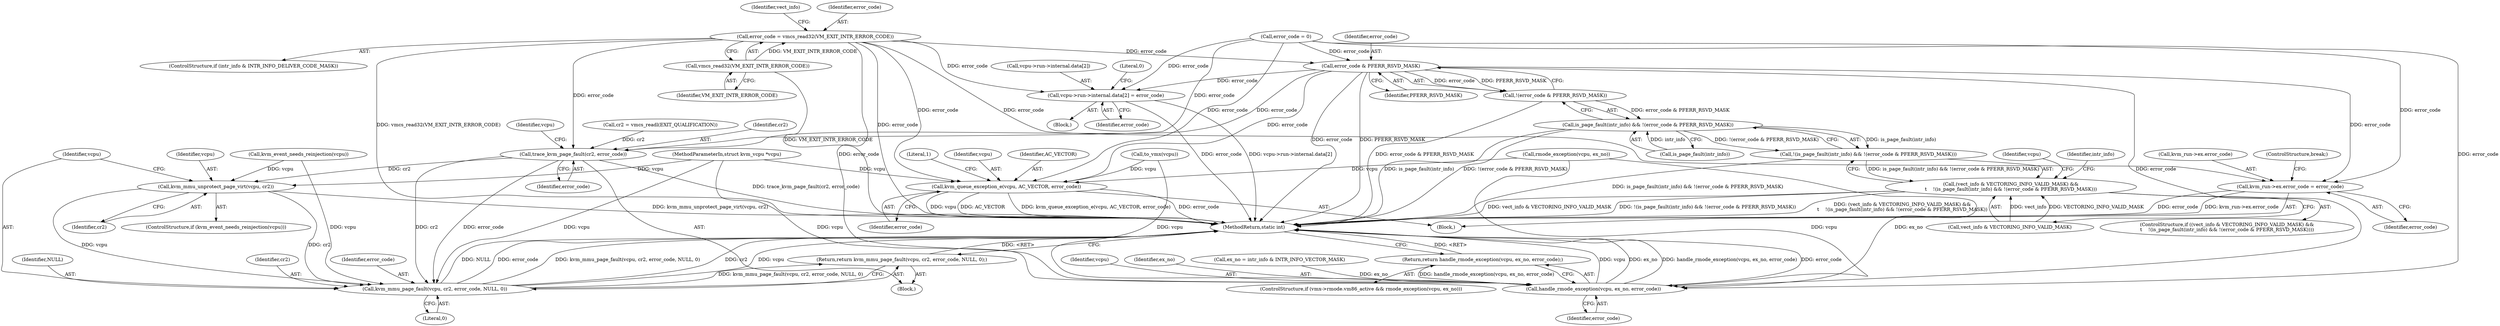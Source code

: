 digraph "0_linux_ef85b67385436ddc1998f45f1d6a210f935b3388@API" {
"1000194" [label="(Call,error_code = vmcs_read32(VM_EXIT_INTR_ERROR_CODE))"];
"1000196" [label="(Call,vmcs_read32(VM_EXIT_INTR_ERROR_CODE))"];
"1000208" [label="(Call,error_code & PFERR_RSVD_MASK)"];
"1000207" [label="(Call,!(error_code & PFERR_RSVD_MASK))"];
"1000204" [label="(Call,is_page_fault(intr_info) && !(error_code & PFERR_RSVD_MASK))"];
"1000203" [label="(Call,!(is_page_fault(intr_info) && !(error_code & PFERR_RSVD_MASK)))"];
"1000199" [label="(Call,(vect_info & VECTORING_INFO_VALID_MASK) &&\n\t    !(is_page_fault(intr_info) && !(error_code & PFERR_RSVD_MASK)))"];
"1000259" [label="(Call,vcpu->run->internal.data[2] = error_code)"];
"1000282" [label="(Call,trace_kvm_page_fault(cr2, error_code))"];
"1000288" [label="(Call,kvm_mmu_unprotect_page_virt(vcpu, cr2))"];
"1000292" [label="(Call,kvm_mmu_page_fault(vcpu, cr2, error_code, NULL, 0))"];
"1000291" [label="(Return,return kvm_mmu_page_fault(vcpu, cr2, error_code, NULL, 0);)"];
"1000314" [label="(Call,handle_rmode_exception(vcpu, ex_no, error_code))"];
"1000313" [label="(Return,return handle_rmode_exception(vcpu, ex_no, error_code);)"];
"1000322" [label="(Call,kvm_queue_exception_e(vcpu, AC_VECTOR, error_code))"];
"1000447" [label="(Call,kvm_run->ex.error_code = error_code)"];
"1000457" [label="(MethodReturn,static int)"];
"1000205" [label="(Call,is_page_fault(intr_info))"];
"1000282" [label="(Call,trace_kvm_page_fault(cr2, error_code))"];
"1000201" [label="(Identifier,vect_info)"];
"1000447" [label="(Call,kvm_run->ex.error_code = error_code)"];
"1000269" [label="(Identifier,error_code)"];
"1000260" [label="(Call,vcpu->run->internal.data[2])"];
"1000287" [label="(Identifier,vcpu)"];
"1000195" [label="(Identifier,error_code)"];
"1000448" [label="(Call,kvm_run->ex.error_code)"];
"1000190" [label="(ControlStructure,if (intr_info & INTR_INFO_DELIVER_CODE_MASK))"];
"1000274" [label="(Identifier,intr_info)"];
"1000315" [label="(Identifier,vcpu)"];
"1000316" [label="(Identifier,ex_no)"];
"1000112" [label="(Call,to_vmx(vcpu))"];
"1000208" [label="(Call,error_code & PFERR_RSVD_MASK)"];
"1000275" [label="(Block,)"];
"1000278" [label="(Call,cr2 = vmcs_readl(EXIT_QUALIFICATION))"];
"1000203" [label="(Call,!(is_page_fault(intr_info) && !(error_code & PFERR_RSVD_MASK)))"];
"1000196" [label="(Call,vmcs_read32(VM_EXIT_INTR_ERROR_CODE))"];
"1000325" [label="(Identifier,error_code)"];
"1000296" [label="(Identifier,NULL)"];
"1000294" [label="(Identifier,cr2)"];
"1000320" [label="(Block,)"];
"1000293" [label="(Identifier,vcpu)"];
"1000211" [label="(Block,)"];
"1000322" [label="(Call,kvm_queue_exception_e(vcpu, AC_VECTOR, error_code))"];
"1000271" [label="(Literal,0)"];
"1000298" [label="(Call,ex_no = intr_info & INTR_INFO_VECTOR_MASK)"];
"1000327" [label="(Literal,1)"];
"1000453" [label="(Identifier,error_code)"];
"1000323" [label="(Identifier,vcpu)"];
"1000317" [label="(Identifier,error_code)"];
"1000259" [label="(Call,vcpu->run->internal.data[2] = error_code)"];
"1000209" [label="(Identifier,error_code)"];
"1000187" [label="(Call,error_code = 0)"];
"1000200" [label="(Call,vect_info & VECTORING_INFO_VALID_MASK)"];
"1000454" [label="(ControlStructure,break;)"];
"1000284" [label="(Identifier,error_code)"];
"1000313" [label="(Return,return handle_rmode_exception(vcpu, ex_no, error_code);)"];
"1000324" [label="(Identifier,AC_VECTOR)"];
"1000285" [label="(ControlStructure,if (kvm_event_needs_reinjection(vcpu)))"];
"1000288" [label="(Call,kvm_mmu_unprotect_page_virt(vcpu, cr2))"];
"1000204" [label="(Call,is_page_fault(intr_info) && !(error_code & PFERR_RSVD_MASK))"];
"1000295" [label="(Identifier,error_code)"];
"1000107" [label="(MethodParameterIn,struct kvm_vcpu *vcpu)"];
"1000290" [label="(Identifier,cr2)"];
"1000289" [label="(Identifier,vcpu)"];
"1000207" [label="(Call,!(error_code & PFERR_RSVD_MASK))"];
"1000215" [label="(Identifier,vcpu)"];
"1000292" [label="(Call,kvm_mmu_page_fault(vcpu, cr2, error_code, NULL, 0))"];
"1000199" [label="(Call,(vect_info & VECTORING_INFO_VALID_MASK) &&\n\t    !(is_page_fault(intr_info) && !(error_code & PFERR_RSVD_MASK)))"];
"1000291" [label="(Return,return kvm_mmu_page_fault(vcpu, cr2, error_code, NULL, 0);)"];
"1000198" [label="(ControlStructure,if ((vect_info & VECTORING_INFO_VALID_MASK) &&\n\t    !(is_page_fault(intr_info) && !(error_code & PFERR_RSVD_MASK))))"];
"1000310" [label="(Call,rmode_exception(vcpu, ex_no))"];
"1000286" [label="(Call,kvm_event_needs_reinjection(vcpu))"];
"1000194" [label="(Call,error_code = vmcs_read32(VM_EXIT_INTR_ERROR_CODE))"];
"1000303" [label="(ControlStructure,if (vmx->rmode.vm86_active && rmode_exception(vcpu, ex_no)))"];
"1000283" [label="(Identifier,cr2)"];
"1000210" [label="(Identifier,PFERR_RSVD_MASK)"];
"1000297" [label="(Literal,0)"];
"1000314" [label="(Call,handle_rmode_exception(vcpu, ex_no, error_code))"];
"1000197" [label="(Identifier,VM_EXIT_INTR_ERROR_CODE)"];
"1000194" -> "1000190"  [label="AST: "];
"1000194" -> "1000196"  [label="CFG: "];
"1000195" -> "1000194"  [label="AST: "];
"1000196" -> "1000194"  [label="AST: "];
"1000201" -> "1000194"  [label="CFG: "];
"1000194" -> "1000457"  [label="DDG: error_code"];
"1000194" -> "1000457"  [label="DDG: vmcs_read32(VM_EXIT_INTR_ERROR_CODE)"];
"1000196" -> "1000194"  [label="DDG: VM_EXIT_INTR_ERROR_CODE"];
"1000194" -> "1000208"  [label="DDG: error_code"];
"1000194" -> "1000259"  [label="DDG: error_code"];
"1000194" -> "1000282"  [label="DDG: error_code"];
"1000194" -> "1000314"  [label="DDG: error_code"];
"1000194" -> "1000322"  [label="DDG: error_code"];
"1000194" -> "1000447"  [label="DDG: error_code"];
"1000196" -> "1000197"  [label="CFG: "];
"1000197" -> "1000196"  [label="AST: "];
"1000196" -> "1000457"  [label="DDG: VM_EXIT_INTR_ERROR_CODE"];
"1000208" -> "1000207"  [label="AST: "];
"1000208" -> "1000210"  [label="CFG: "];
"1000209" -> "1000208"  [label="AST: "];
"1000210" -> "1000208"  [label="AST: "];
"1000207" -> "1000208"  [label="CFG: "];
"1000208" -> "1000457"  [label="DDG: error_code"];
"1000208" -> "1000457"  [label="DDG: PFERR_RSVD_MASK"];
"1000208" -> "1000207"  [label="DDG: error_code"];
"1000208" -> "1000207"  [label="DDG: PFERR_RSVD_MASK"];
"1000187" -> "1000208"  [label="DDG: error_code"];
"1000208" -> "1000259"  [label="DDG: error_code"];
"1000208" -> "1000282"  [label="DDG: error_code"];
"1000208" -> "1000314"  [label="DDG: error_code"];
"1000208" -> "1000322"  [label="DDG: error_code"];
"1000208" -> "1000447"  [label="DDG: error_code"];
"1000207" -> "1000204"  [label="AST: "];
"1000204" -> "1000207"  [label="CFG: "];
"1000207" -> "1000457"  [label="DDG: error_code & PFERR_RSVD_MASK"];
"1000207" -> "1000204"  [label="DDG: error_code & PFERR_RSVD_MASK"];
"1000204" -> "1000203"  [label="AST: "];
"1000204" -> "1000205"  [label="CFG: "];
"1000205" -> "1000204"  [label="AST: "];
"1000203" -> "1000204"  [label="CFG: "];
"1000204" -> "1000457"  [label="DDG: !(error_code & PFERR_RSVD_MASK)"];
"1000204" -> "1000457"  [label="DDG: is_page_fault(intr_info)"];
"1000204" -> "1000203"  [label="DDG: is_page_fault(intr_info)"];
"1000204" -> "1000203"  [label="DDG: !(error_code & PFERR_RSVD_MASK)"];
"1000205" -> "1000204"  [label="DDG: intr_info"];
"1000203" -> "1000199"  [label="AST: "];
"1000199" -> "1000203"  [label="CFG: "];
"1000203" -> "1000457"  [label="DDG: is_page_fault(intr_info) && !(error_code & PFERR_RSVD_MASK)"];
"1000203" -> "1000199"  [label="DDG: is_page_fault(intr_info) && !(error_code & PFERR_RSVD_MASK)"];
"1000199" -> "1000198"  [label="AST: "];
"1000199" -> "1000200"  [label="CFG: "];
"1000200" -> "1000199"  [label="AST: "];
"1000215" -> "1000199"  [label="CFG: "];
"1000274" -> "1000199"  [label="CFG: "];
"1000199" -> "1000457"  [label="DDG: vect_info & VECTORING_INFO_VALID_MASK"];
"1000199" -> "1000457"  [label="DDG: !(is_page_fault(intr_info) && !(error_code & PFERR_RSVD_MASK))"];
"1000199" -> "1000457"  [label="DDG: (vect_info & VECTORING_INFO_VALID_MASK) &&\n\t    !(is_page_fault(intr_info) && !(error_code & PFERR_RSVD_MASK))"];
"1000200" -> "1000199"  [label="DDG: vect_info"];
"1000200" -> "1000199"  [label="DDG: VECTORING_INFO_VALID_MASK"];
"1000259" -> "1000211"  [label="AST: "];
"1000259" -> "1000269"  [label="CFG: "];
"1000260" -> "1000259"  [label="AST: "];
"1000269" -> "1000259"  [label="AST: "];
"1000271" -> "1000259"  [label="CFG: "];
"1000259" -> "1000457"  [label="DDG: vcpu->run->internal.data[2]"];
"1000259" -> "1000457"  [label="DDG: error_code"];
"1000187" -> "1000259"  [label="DDG: error_code"];
"1000282" -> "1000275"  [label="AST: "];
"1000282" -> "1000284"  [label="CFG: "];
"1000283" -> "1000282"  [label="AST: "];
"1000284" -> "1000282"  [label="AST: "];
"1000287" -> "1000282"  [label="CFG: "];
"1000282" -> "1000457"  [label="DDG: trace_kvm_page_fault(cr2, error_code)"];
"1000278" -> "1000282"  [label="DDG: cr2"];
"1000187" -> "1000282"  [label="DDG: error_code"];
"1000282" -> "1000288"  [label="DDG: cr2"];
"1000282" -> "1000292"  [label="DDG: cr2"];
"1000282" -> "1000292"  [label="DDG: error_code"];
"1000288" -> "1000285"  [label="AST: "];
"1000288" -> "1000290"  [label="CFG: "];
"1000289" -> "1000288"  [label="AST: "];
"1000290" -> "1000288"  [label="AST: "];
"1000293" -> "1000288"  [label="CFG: "];
"1000288" -> "1000457"  [label="DDG: kvm_mmu_unprotect_page_virt(vcpu, cr2)"];
"1000286" -> "1000288"  [label="DDG: vcpu"];
"1000107" -> "1000288"  [label="DDG: vcpu"];
"1000288" -> "1000292"  [label="DDG: vcpu"];
"1000288" -> "1000292"  [label="DDG: cr2"];
"1000292" -> "1000291"  [label="AST: "];
"1000292" -> "1000297"  [label="CFG: "];
"1000293" -> "1000292"  [label="AST: "];
"1000294" -> "1000292"  [label="AST: "];
"1000295" -> "1000292"  [label="AST: "];
"1000296" -> "1000292"  [label="AST: "];
"1000297" -> "1000292"  [label="AST: "];
"1000291" -> "1000292"  [label="CFG: "];
"1000292" -> "1000457"  [label="DDG: kvm_mmu_page_fault(vcpu, cr2, error_code, NULL, 0)"];
"1000292" -> "1000457"  [label="DDG: cr2"];
"1000292" -> "1000457"  [label="DDG: vcpu"];
"1000292" -> "1000457"  [label="DDG: NULL"];
"1000292" -> "1000457"  [label="DDG: error_code"];
"1000292" -> "1000291"  [label="DDG: kvm_mmu_page_fault(vcpu, cr2, error_code, NULL, 0)"];
"1000286" -> "1000292"  [label="DDG: vcpu"];
"1000107" -> "1000292"  [label="DDG: vcpu"];
"1000291" -> "1000275"  [label="AST: "];
"1000457" -> "1000291"  [label="CFG: "];
"1000291" -> "1000457"  [label="DDG: <RET>"];
"1000314" -> "1000313"  [label="AST: "];
"1000314" -> "1000317"  [label="CFG: "];
"1000315" -> "1000314"  [label="AST: "];
"1000316" -> "1000314"  [label="AST: "];
"1000317" -> "1000314"  [label="AST: "];
"1000313" -> "1000314"  [label="CFG: "];
"1000314" -> "1000457"  [label="DDG: vcpu"];
"1000314" -> "1000457"  [label="DDG: ex_no"];
"1000314" -> "1000457"  [label="DDG: handle_rmode_exception(vcpu, ex_no, error_code)"];
"1000314" -> "1000457"  [label="DDG: error_code"];
"1000314" -> "1000313"  [label="DDG: handle_rmode_exception(vcpu, ex_no, error_code)"];
"1000310" -> "1000314"  [label="DDG: vcpu"];
"1000310" -> "1000314"  [label="DDG: ex_no"];
"1000112" -> "1000314"  [label="DDG: vcpu"];
"1000107" -> "1000314"  [label="DDG: vcpu"];
"1000298" -> "1000314"  [label="DDG: ex_no"];
"1000187" -> "1000314"  [label="DDG: error_code"];
"1000313" -> "1000303"  [label="AST: "];
"1000457" -> "1000313"  [label="CFG: "];
"1000313" -> "1000457"  [label="DDG: <RET>"];
"1000322" -> "1000320"  [label="AST: "];
"1000322" -> "1000325"  [label="CFG: "];
"1000323" -> "1000322"  [label="AST: "];
"1000324" -> "1000322"  [label="AST: "];
"1000325" -> "1000322"  [label="AST: "];
"1000327" -> "1000322"  [label="CFG: "];
"1000322" -> "1000457"  [label="DDG: AC_VECTOR"];
"1000322" -> "1000457"  [label="DDG: kvm_queue_exception_e(vcpu, AC_VECTOR, error_code)"];
"1000322" -> "1000457"  [label="DDG: error_code"];
"1000322" -> "1000457"  [label="DDG: vcpu"];
"1000310" -> "1000322"  [label="DDG: vcpu"];
"1000112" -> "1000322"  [label="DDG: vcpu"];
"1000107" -> "1000322"  [label="DDG: vcpu"];
"1000187" -> "1000322"  [label="DDG: error_code"];
"1000447" -> "1000320"  [label="AST: "];
"1000447" -> "1000453"  [label="CFG: "];
"1000448" -> "1000447"  [label="AST: "];
"1000453" -> "1000447"  [label="AST: "];
"1000454" -> "1000447"  [label="CFG: "];
"1000447" -> "1000457"  [label="DDG: error_code"];
"1000447" -> "1000457"  [label="DDG: kvm_run->ex.error_code"];
"1000187" -> "1000447"  [label="DDG: error_code"];
}
